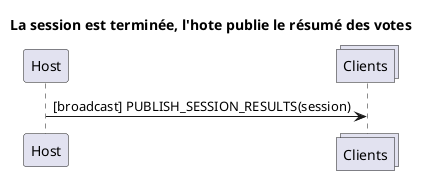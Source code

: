 @startuml

title La session est terminée, l'hote publie le résumé des votes

participant Host
collections Clients

Host->Clients: [broadcast] PUBLISH_SESSION_RESULTS(session)

@enduml